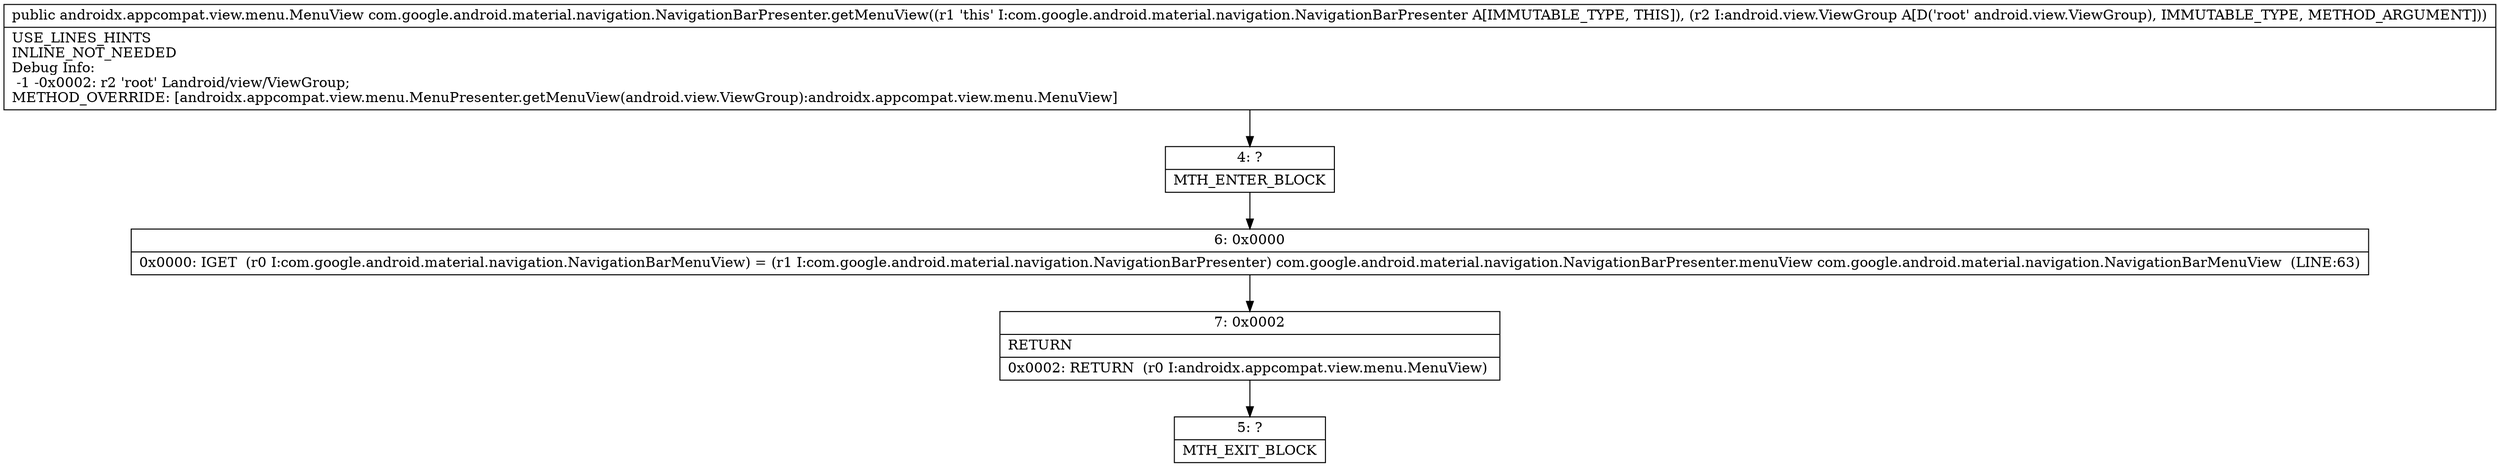 digraph "CFG forcom.google.android.material.navigation.NavigationBarPresenter.getMenuView(Landroid\/view\/ViewGroup;)Landroidx\/appcompat\/view\/menu\/MenuView;" {
Node_4 [shape=record,label="{4\:\ ?|MTH_ENTER_BLOCK\l}"];
Node_6 [shape=record,label="{6\:\ 0x0000|0x0000: IGET  (r0 I:com.google.android.material.navigation.NavigationBarMenuView) = (r1 I:com.google.android.material.navigation.NavigationBarPresenter) com.google.android.material.navigation.NavigationBarPresenter.menuView com.google.android.material.navigation.NavigationBarMenuView  (LINE:63)\l}"];
Node_7 [shape=record,label="{7\:\ 0x0002|RETURN\l|0x0002: RETURN  (r0 I:androidx.appcompat.view.menu.MenuView) \l}"];
Node_5 [shape=record,label="{5\:\ ?|MTH_EXIT_BLOCK\l}"];
MethodNode[shape=record,label="{public androidx.appcompat.view.menu.MenuView com.google.android.material.navigation.NavigationBarPresenter.getMenuView((r1 'this' I:com.google.android.material.navigation.NavigationBarPresenter A[IMMUTABLE_TYPE, THIS]), (r2 I:android.view.ViewGroup A[D('root' android.view.ViewGroup), IMMUTABLE_TYPE, METHOD_ARGUMENT]))  | USE_LINES_HINTS\lINLINE_NOT_NEEDED\lDebug Info:\l  \-1 \-0x0002: r2 'root' Landroid\/view\/ViewGroup;\lMETHOD_OVERRIDE: [androidx.appcompat.view.menu.MenuPresenter.getMenuView(android.view.ViewGroup):androidx.appcompat.view.menu.MenuView]\l}"];
MethodNode -> Node_4;Node_4 -> Node_6;
Node_6 -> Node_7;
Node_7 -> Node_5;
}

